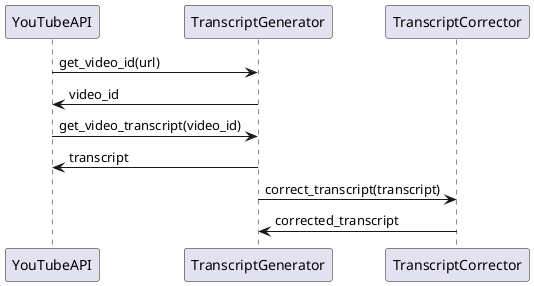 @startuml
participant YouTubeAPI as ya
participant TranscriptGenerator as tg
participant TranscriptCorrector as tc

ya -> tg: get_video_id(url)
tg -> ya: video_id
ya -> tg: get_video_transcript(video_id)
tg -> ya: transcript
tg -> tc: correct_transcript(transcript)
tc -> tg: corrected_transcript
@enduml